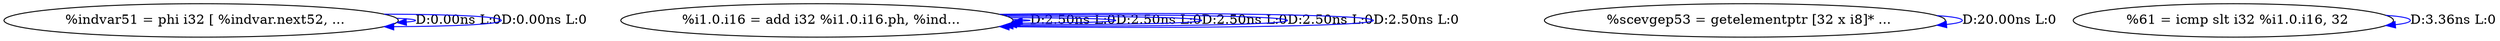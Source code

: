 digraph {
Node0x36d0040[label="  %indvar51 = phi i32 [ %indvar.next52, ..."];
Node0x36d0040 -> Node0x36d0040[label="D:0.00ns L:0",color=blue];
Node0x36d0040 -> Node0x36d0040[label="D:0.00ns L:0",color=blue];
Node0x36d0120[label="  %i1.0.i16 = add i32 %i1.0.i16.ph, %ind..."];
Node0x36d0120 -> Node0x36d0120[label="D:2.50ns L:0",color=blue];
Node0x36d0120 -> Node0x36d0120[label="D:2.50ns L:0",color=blue];
Node0x36d0120 -> Node0x36d0120[label="D:2.50ns L:0",color=blue];
Node0x36d0120 -> Node0x36d0120[label="D:2.50ns L:0",color=blue];
Node0x36d0120 -> Node0x36d0120[label="D:2.50ns L:0",color=blue];
Node0x36d0200[label="  %scevgep53 = getelementptr [32 x i8]* ..."];
Node0x36d0200 -> Node0x36d0200[label="D:20.00ns L:0",color=blue];
Node0x36d0320[label="  %61 = icmp slt i32 %i1.0.i16, 32"];
Node0x36d0320 -> Node0x36d0320[label="D:3.36ns L:0",color=blue];
}
